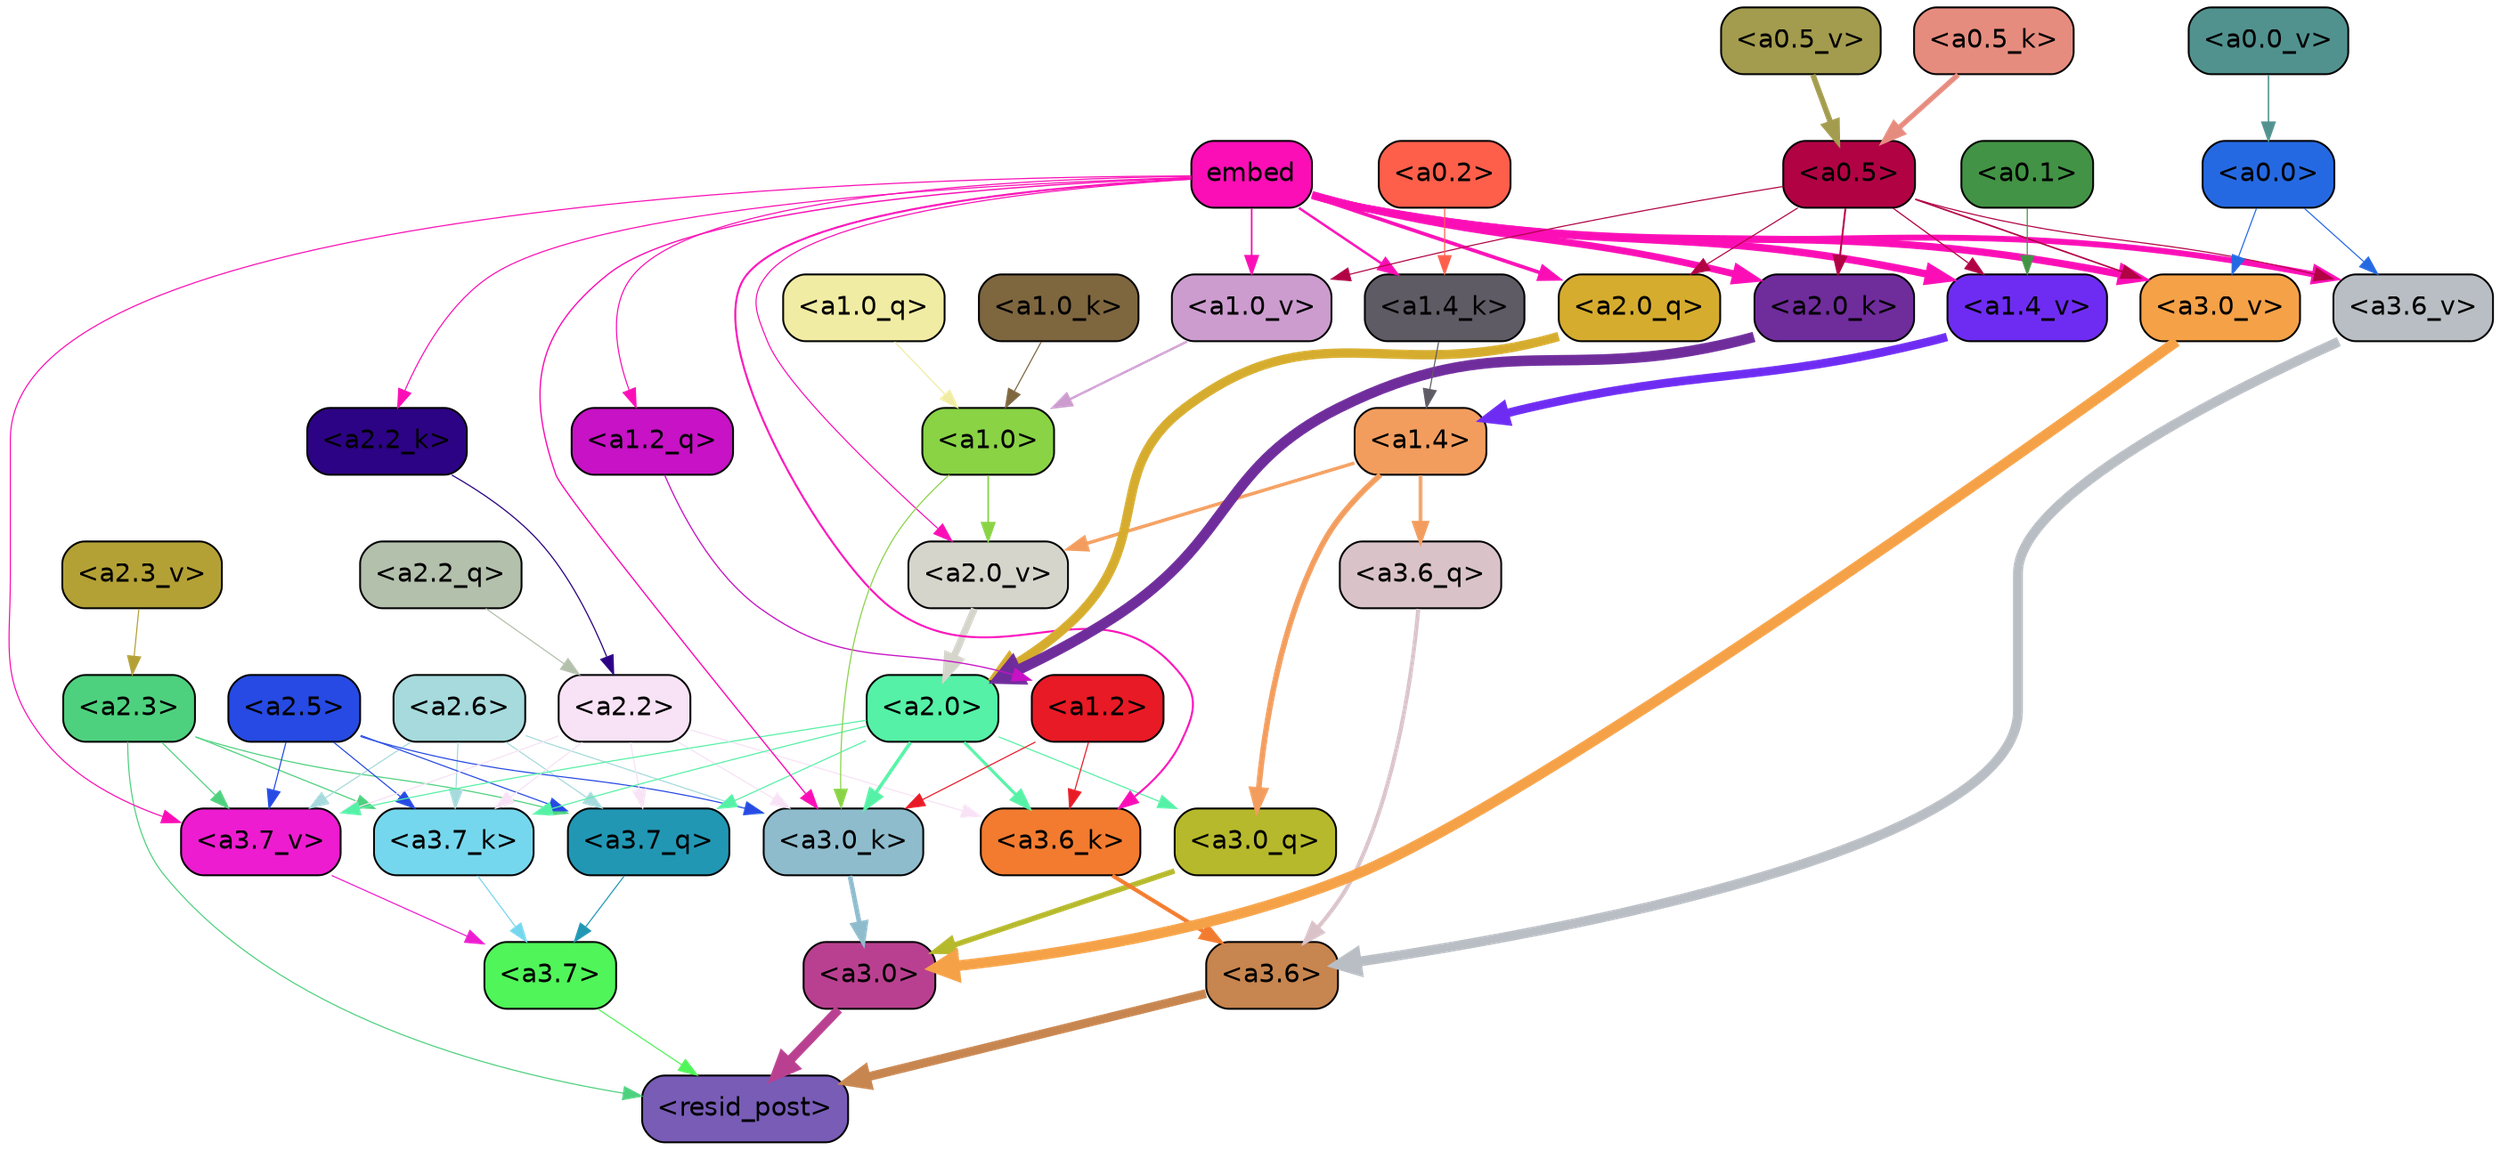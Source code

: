 strict digraph "" {
	graph [bgcolor=transparent,
		layout=dot,
		overlap=false,
		splines=true
	];
	"<a3.7>"	[color=black,
		fillcolor="#50f559",
		fontname=Helvetica,
		shape=box,
		style="filled, rounded"];
	"<resid_post>"	[color=black,
		fillcolor="#785cb6",
		fontname=Helvetica,
		shape=box,
		style="filled, rounded"];
	"<a3.7>" -> "<resid_post>"	[color="#50f559",
		penwidth=0.6];
	"<a3.6>"	[color=black,
		fillcolor="#c7854f",
		fontname=Helvetica,
		shape=box,
		style="filled, rounded"];
	"<a3.6>" -> "<resid_post>"	[color="#c7854f",
		penwidth=4.751592040061951];
	"<a3.0>"	[color=black,
		fillcolor="#b94090",
		fontname=Helvetica,
		shape=box,
		style="filled, rounded"];
	"<a3.0>" -> "<resid_post>"	[color="#b94090",
		penwidth=4.904066681861877];
	"<a2.3>"	[color=black,
		fillcolor="#4ed17e",
		fontname=Helvetica,
		shape=box,
		style="filled, rounded"];
	"<a2.3>" -> "<resid_post>"	[color="#4ed17e",
		penwidth=0.6];
	"<a3.7_q>"	[color=black,
		fillcolor="#2197b4",
		fontname=Helvetica,
		shape=box,
		style="filled, rounded"];
	"<a2.3>" -> "<a3.7_q>"	[color="#4ed17e",
		penwidth=0.6];
	"<a3.7_k>"	[color=black,
		fillcolor="#75d7ed",
		fontname=Helvetica,
		shape=box,
		style="filled, rounded"];
	"<a2.3>" -> "<a3.7_k>"	[color="#4ed17e",
		penwidth=0.6];
	"<a3.7_v>"	[color=black,
		fillcolor="#ed1cd0",
		fontname=Helvetica,
		shape=box,
		style="filled, rounded"];
	"<a2.3>" -> "<a3.7_v>"	[color="#4ed17e",
		penwidth=0.6];
	"<a3.7_q>" -> "<a3.7>"	[color="#2197b4",
		penwidth=0.6];
	"<a3.6_q>"	[color=black,
		fillcolor="#d9c3c9",
		fontname=Helvetica,
		shape=box,
		style="filled, rounded"];
	"<a3.6_q>" -> "<a3.6>"	[color="#d9c3c9",
		penwidth=2.160832464694977];
	"<a3.0_q>"	[color=black,
		fillcolor="#b6b92b",
		fontname=Helvetica,
		shape=box,
		style="filled, rounded"];
	"<a3.0_q>" -> "<a3.0>"	[color="#b6b92b",
		penwidth=2.870753765106201];
	"<a3.7_k>" -> "<a3.7>"	[color="#75d7ed",
		penwidth=0.6];
	"<a3.6_k>"	[color=black,
		fillcolor="#f27b2f",
		fontname=Helvetica,
		shape=box,
		style="filled, rounded"];
	"<a3.6_k>" -> "<a3.6>"	[color="#f27b2f",
		penwidth=2.13908451795578];
	"<a3.0_k>"	[color=black,
		fillcolor="#8ebccd",
		fontname=Helvetica,
		shape=box,
		style="filled, rounded"];
	"<a3.0_k>" -> "<a3.0>"	[color="#8ebccd",
		penwidth=2.520303964614868];
	"<a3.7_v>" -> "<a3.7>"	[color="#ed1cd0",
		penwidth=0.6];
	"<a3.6_v>"	[color=black,
		fillcolor="#b9bec4",
		fontname=Helvetica,
		shape=box,
		style="filled, rounded"];
	"<a3.6_v>" -> "<a3.6>"	[color="#b9bec4",
		penwidth=5.297133803367615];
	"<a3.0_v>"	[color=black,
		fillcolor="#f5a147",
		fontname=Helvetica,
		shape=box,
		style="filled, rounded"];
	"<a3.0_v>" -> "<a3.0>"	[color="#f5a147",
		penwidth=5.680712580680847];
	"<a2.6>"	[color=black,
		fillcolor="#a6dadc",
		fontname=Helvetica,
		shape=box,
		style="filled, rounded"];
	"<a2.6>" -> "<a3.7_q>"	[color="#a6dadc",
		penwidth=0.6];
	"<a2.6>" -> "<a3.7_k>"	[color="#a6dadc",
		penwidth=0.6];
	"<a2.6>" -> "<a3.0_k>"	[color="#a6dadc",
		penwidth=0.6];
	"<a2.6>" -> "<a3.7_v>"	[color="#a6dadc",
		penwidth=0.6];
	"<a2.5>"	[color=black,
		fillcolor="#264ae3",
		fontname=Helvetica,
		shape=box,
		style="filled, rounded"];
	"<a2.5>" -> "<a3.7_q>"	[color="#264ae3",
		penwidth=0.6];
	"<a2.5>" -> "<a3.7_k>"	[color="#264ae3",
		penwidth=0.6];
	"<a2.5>" -> "<a3.0_k>"	[color="#264ae3",
		penwidth=0.6];
	"<a2.5>" -> "<a3.7_v>"	[color="#264ae3",
		penwidth=0.6];
	"<a2.2>"	[color=black,
		fillcolor="#f8e2f5",
		fontname=Helvetica,
		shape=box,
		style="filled, rounded"];
	"<a2.2>" -> "<a3.7_q>"	[color="#f8e2f5",
		penwidth=0.6];
	"<a2.2>" -> "<a3.7_k>"	[color="#f8e2f5",
		penwidth=0.6];
	"<a2.2>" -> "<a3.6_k>"	[color="#f8e2f5",
		penwidth=0.6];
	"<a2.2>" -> "<a3.0_k>"	[color="#f8e2f5",
		penwidth=0.6];
	"<a2.2>" -> "<a3.7_v>"	[color="#f8e2f5",
		penwidth=0.6];
	"<a2.0>"	[color=black,
		fillcolor="#55f1a6",
		fontname=Helvetica,
		shape=box,
		style="filled, rounded"];
	"<a2.0>" -> "<a3.7_q>"	[color="#55f1a6",
		penwidth=0.6];
	"<a2.0>" -> "<a3.0_q>"	[color="#55f1a6",
		penwidth=0.6];
	"<a2.0>" -> "<a3.7_k>"	[color="#55f1a6",
		penwidth=0.6];
	"<a2.0>" -> "<a3.6_k>"	[color="#55f1a6",
		penwidth=1.5897698998451233];
	"<a2.0>" -> "<a3.0_k>"	[color="#55f1a6",
		penwidth=1.8405593037605286];
	"<a2.0>" -> "<a3.7_v>"	[color="#55f1a6",
		penwidth=0.6];
	"<a1.4>"	[color=black,
		fillcolor="#f29d5e",
		fontname=Helvetica,
		shape=box,
		style="filled, rounded"];
	"<a1.4>" -> "<a3.6_q>"	[color="#f29d5e",
		penwidth=2.0260728895664215];
	"<a1.4>" -> "<a3.0_q>"	[color="#f29d5e",
		penwidth=3.0185627341270447];
	"<a2.0_v>"	[color=black,
		fillcolor="#d5d5cc",
		fontname=Helvetica,
		shape=box,
		style="filled, rounded"];
	"<a1.4>" -> "<a2.0_v>"	[color="#f29d5e",
		penwidth=1.7970525026321411];
	"<a1.2>"	[color=black,
		fillcolor="#e81a25",
		fontname=Helvetica,
		shape=box,
		style="filled, rounded"];
	"<a1.2>" -> "<a3.6_k>"	[color="#e81a25",
		penwidth=0.6];
	"<a1.2>" -> "<a3.0_k>"	[color="#e81a25",
		penwidth=0.6];
	embed	[color=black,
		fillcolor="#fb0eb5",
		fontname=Helvetica,
		shape=box,
		style="filled, rounded"];
	embed -> "<a3.6_k>"	[color="#fb0eb5",
		penwidth=1.046662151813507];
	embed -> "<a3.0_k>"	[color="#fb0eb5",
		penwidth=0.6995279788970947];
	embed -> "<a3.7_v>"	[color="#fb0eb5",
		penwidth=0.6];
	embed -> "<a3.6_v>"	[color="#fb0eb5",
		penwidth=3.1840110421180725];
	embed -> "<a3.0_v>"	[color="#fb0eb5",
		penwidth=3.9005755856633186];
	"<a2.0_q>"	[color=black,
		fillcolor="#d5ac2e",
		fontname=Helvetica,
		shape=box,
		style="filled, rounded"];
	embed -> "<a2.0_q>"	[color="#fb0eb5",
		penwidth=1.9669389724731445];
	"<a2.2_k>"	[color=black,
		fillcolor="#2c0384",
		fontname=Helvetica,
		shape=box,
		style="filled, rounded"];
	embed -> "<a2.2_k>"	[color="#fb0eb5",
		penwidth=0.6];
	"<a2.0_k>"	[color=black,
		fillcolor="#6f2c9b",
		fontname=Helvetica,
		shape=box,
		style="filled, rounded"];
	embed -> "<a2.0_k>"	[color="#fb0eb5",
		penwidth=3.6898754835128784];
	embed -> "<a2.0_v>"	[color="#fb0eb5",
		penwidth=0.6];
	"<a1.2_q>"	[color=black,
		fillcolor="#c712c5",
		fontname=Helvetica,
		shape=box,
		style="filled, rounded"];
	embed -> "<a1.2_q>"	[color="#fb0eb5",
		penwidth=0.6];
	"<a1.4_k>"	[color=black,
		fillcolor="#5f5b65",
		fontname=Helvetica,
		shape=box,
		style="filled, rounded"];
	embed -> "<a1.4_k>"	[color="#fb0eb5",
		penwidth=1.2758672684431076];
	"<a1.4_v>"	[color=black,
		fillcolor="#6e2cf2",
		fontname=Helvetica,
		shape=box,
		style="filled, rounded"];
	embed -> "<a1.4_v>"	[color="#fb0eb5",
		penwidth=3.992354243993759];
	"<a1.0_v>"	[color=black,
		fillcolor="#cc9ccf",
		fontname=Helvetica,
		shape=box,
		style="filled, rounded"];
	embed -> "<a1.0_v>"	[color="#fb0eb5",
		penwidth=0.8768336176872253];
	"<a1.0>"	[color=black,
		fillcolor="#89d345",
		fontname=Helvetica,
		shape=box,
		style="filled, rounded"];
	"<a1.0>" -> "<a3.0_k>"	[color="#89d345",
		penwidth=0.6];
	"<a1.0>" -> "<a2.0_v>"	[color="#89d345",
		penwidth=0.8836666345596313];
	"<a0.5>"	[color=black,
		fillcolor="#b10344",
		fontname=Helvetica,
		shape=box,
		style="filled, rounded"];
	"<a0.5>" -> "<a3.6_v>"	[color="#b10344",
		penwidth=0.6];
	"<a0.5>" -> "<a3.0_v>"	[color="#b10344",
		penwidth=0.8493617177009583];
	"<a0.5>" -> "<a2.0_q>"	[color="#b10344",
		penwidth=0.6];
	"<a0.5>" -> "<a2.0_k>"	[color="#b10344",
		penwidth=0.9942188858985901];
	"<a0.5>" -> "<a1.4_v>"	[color="#b10344",
		penwidth=0.6379710733890533];
	"<a0.5>" -> "<a1.0_v>"	[color="#b10344",
		penwidth=0.6];
	"<a0.0>"	[color=black,
		fillcolor="#2569e2",
		fontname=Helvetica,
		shape=box,
		style="filled, rounded"];
	"<a0.0>" -> "<a3.6_v>"	[color="#2569e2",
		penwidth=0.6];
	"<a0.0>" -> "<a3.0_v>"	[color="#2569e2",
		penwidth=0.6];
	"<a2.2_q>"	[color=black,
		fillcolor="#b3c0ac",
		fontname=Helvetica,
		shape=box,
		style="filled, rounded"];
	"<a2.2_q>" -> "<a2.2>"	[color="#b3c0ac",
		penwidth=0.6];
	"<a2.0_q>" -> "<a2.0>"	[color="#d5ac2e",
		penwidth=5.0040658712387085];
	"<a2.2_k>" -> "<a2.2>"	[color="#2c0384",
		penwidth=0.6304321400821209];
	"<a2.0_k>" -> "<a2.0>"	[color="#6f2c9b",
		penwidth=5.6445024609565735];
	"<a2.3_v>"	[color=black,
		fillcolor="#b3a136",
		fontname=Helvetica,
		shape=box,
		style="filled, rounded"];
	"<a2.3_v>" -> "<a2.3>"	[color="#b3a136",
		penwidth=0.6];
	"<a2.0_v>" -> "<a2.0>"	[color="#d5d5cc",
		penwidth=3.781584322452545];
	"<a1.2_q>" -> "<a1.2>"	[color="#c712c5",
		penwidth=0.6481351256370544];
	"<a1.0_q>"	[color=black,
		fillcolor="#f1eca3",
		fontname=Helvetica,
		shape=box,
		style="filled, rounded"];
	"<a1.0_q>" -> "<a1.0>"	[color="#f1eca3",
		penwidth=0.6];
	"<a1.4_k>" -> "<a1.4>"	[color="#5f5b65",
		penwidth=0.6];
	"<a1.0_k>"	[color=black,
		fillcolor="#7e663f",
		fontname=Helvetica,
		shape=box,
		style="filled, rounded"];
	"<a1.0_k>" -> "<a1.0>"	[color="#7e663f",
		penwidth=0.6];
	"<a1.4_v>" -> "<a1.4>"	[color="#6e2cf2",
		penwidth=4.602061748504639];
	"<a1.0_v>" -> "<a1.0>"	[color="#cc9ccf",
		penwidth=1.227757602930069];
	"<a0.2>"	[color=black,
		fillcolor="#fd5f4b",
		fontname=Helvetica,
		shape=box,
		style="filled, rounded"];
	"<a0.2>" -> "<a1.4_k>"	[color="#fd5f4b",
		penwidth=0.6];
	"<a0.1>"	[color=black,
		fillcolor="#429345",
		fontname=Helvetica,
		shape=box,
		style="filled, rounded"];
	"<a0.1>" -> "<a1.4_v>"	[color="#429345",
		penwidth=0.6];
	"<a0.5_k>"	[color=black,
		fillcolor="#e68c7f",
		fontname=Helvetica,
		shape=box,
		style="filled, rounded"];
	"<a0.5_k>" -> "<a0.5>"	[color="#e68c7f",
		penwidth=2.7730584144592285];
	"<a0.5_v>"	[color=black,
		fillcolor="#a39c4e",
		fontname=Helvetica,
		shape=box,
		style="filled, rounded"];
	"<a0.5_v>" -> "<a0.5>"	[color="#a39c4e",
		penwidth=2.9687485098838806];
	"<a0.0_v>"	[color=black,
		fillcolor="#51928f",
		fontname=Helvetica,
		shape=box,
		style="filled, rounded"];
	"<a0.0_v>" -> "<a0.0>"	[color="#51928f",
		penwidth=0.8196042068302631];
}
